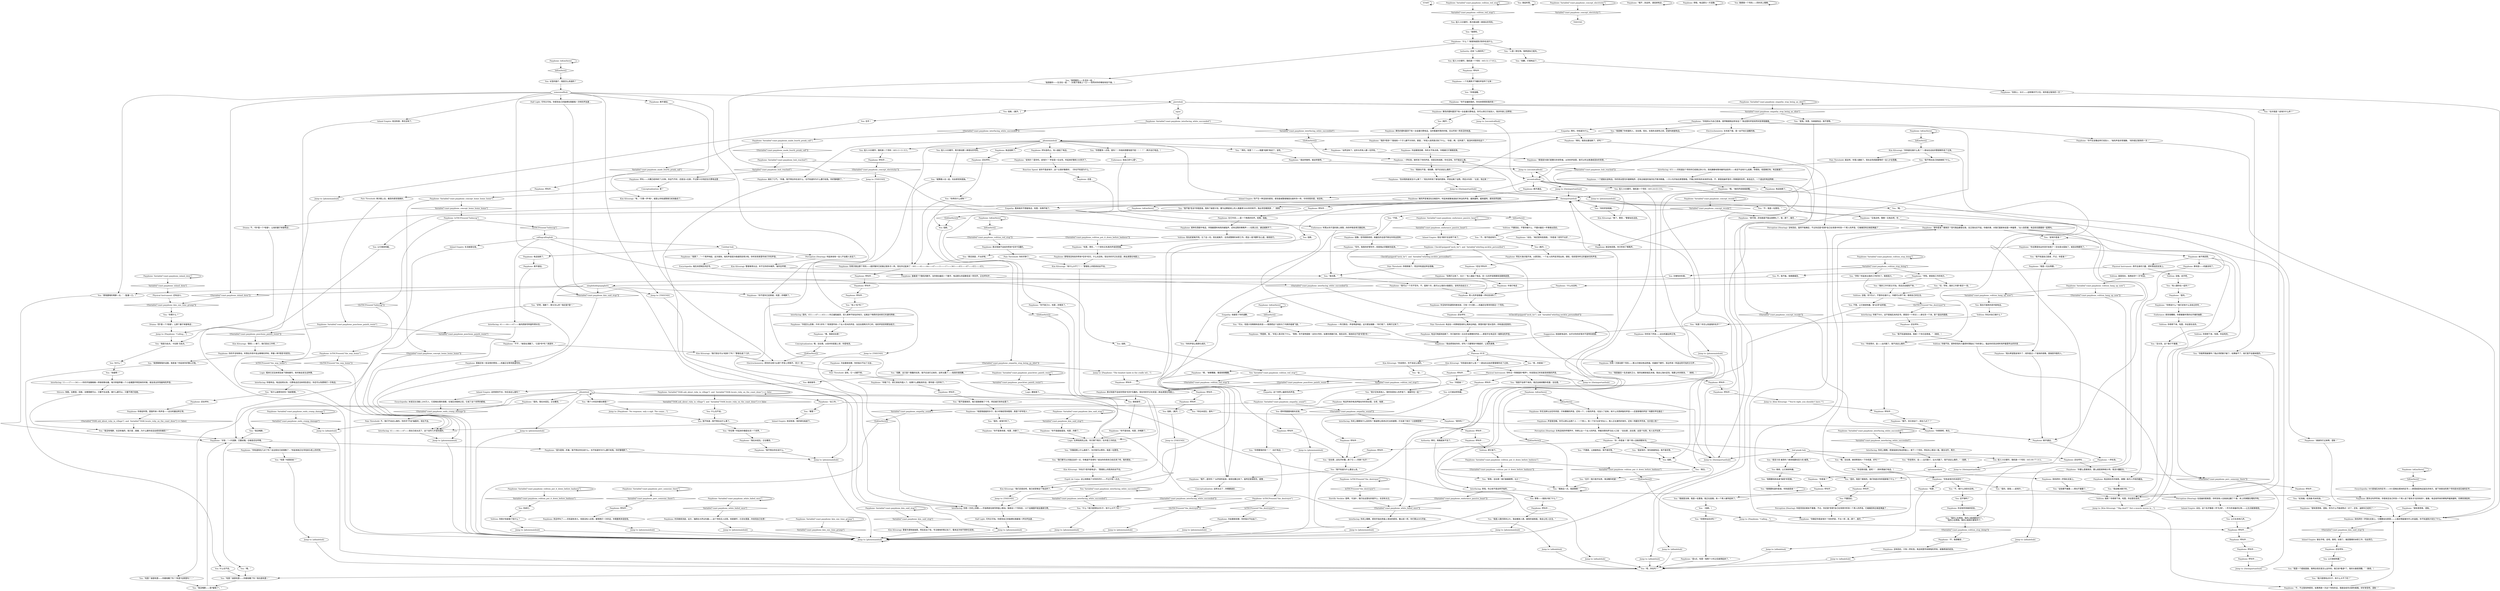 # BOARDWALK / PAYPHONE
# Payphone, for calling folk. Call everyone.
# ==================================================
digraph G {
	  0 [label="START"];
	  1 [label="input"];
	  2 [label="You: “是的，是我——皮埃尔。”"];
	  3 [label="You: “是的，皮埃尔死了。”"];
	  4 [label="Payphone: “那你是谁？推销员？现代商品都是垃圾，反正我也买不起。你做的事，对我们国家来说是一种羞辱…”女人抱怨着，电话线也跟着她一起嚎叫。"];
	  5 [label="Payphone: 她的声音淹没在白噪音中。听起来就像海浪拍打岸边的声音，越来越响，越来越响，直到突然挂断。"];
	  6 [label="Jump to: [phonemainhub]"];
	  7 [label="You: 继续拨号…"];
	  8 [label="Payphone: “你不应该像这样打扰别人…”他的声音非常镇静。“祝你度过愉快的一天！”"];
	  9 [label="You: “纪尧姆。纪尧姆·列米利翁。”"];
	  10 [label="Payphone: “哈里，拜托…”一个悲伤又失真的声音回答着。"];
	  11 [label="Jump to: [phonemainhub]"];
	  12 [label="Kim Kitsuragi: “你在打*恶作剧电话*。”警督脸上的肌肉纹丝不动。"];
	  13 [label="Payphone: “我的*债务*？我他妈一个子儿都不欠你的，那是…”年轻人突然意识到了什么。“你是…啊，无所谓了，我没时间陪你玩这个…”"];
	  14 [label="Inland Empire: 生活就是垃圾。"];
	  15 [label="You: “金…”"];
	  16 [label="Empathy: 他接受了你的道歉。"];
	  17 [label="Empathy: 这个世界上最悲伤的声音。"];
	  18 [label="Payphone: Variable[\"coast.payphone_volition_red_stop\"]"];
	  19 [label="Variable[\"coast.payphone_volition_red_stop\"]", shape=diamond];
	  20 [label="!(Variable[\"coast.payphone_volition_red_stop\"])", shape=diamond];
	  21 [label="Payphone: Variable[\"coast.payphone_kim_said_stop\"]"];
	  22 [label="Variable[\"coast.payphone_kim_said_stop\"]", shape=diamond];
	  23 [label="!(Variable[\"coast.payphone_kim_said_stop\"])", shape=diamond];
	  24 [label="You: “我没喝醉。”"];
	  25 [label="You: “我想聊聊我的话题。我是谁？听起来你好像认识我。”"];
	  26 [label="Volition: 就是现在，我再给你*一次*机会。"];
	  27 [label="Payphone: Variable[\"TASK.ask_about_ruby_in_village\"]  and  Variable[\"TASK.locate_ruby_on_the_coast_done\"] == false"];
	  28 [label="Variable[\"TASK.ask_about_ruby_in_village\"]  and  Variable[\"TASK.locate_ruby_on_the_coast_done\"] == false", shape=diamond];
	  29 [label="!(Variable[\"TASK.ask_about_ruby_in_village\"]  and  Variable[\"TASK.locate_ruby_on_the_coast_done\"] == false)", shape=diamond];
	  30 [label="Payphone: Variable[\"coast.payphone_kim_one_time_grump\"]"];
	  31 [label="Variable[\"coast.payphone_kim_one_time_grump\"]", shape=diamond];
	  32 [label="!(Variable[\"coast.payphone_kim_one_time_grump\"])", shape=diamond];
	  33 [label="Perception (Hearing): 在扭曲的距离里，你听到有人在她身边翻了个身。床上的弹簧在嘎吱作响。"];
	  34 [label="Payphone: “你总算是找出时间打给我了！实在是太孤独了。就连动物都死了。”"];
	  35 [label="Payphone: “他是我姐姐的孙子。他小时候经常来看我…真是个好年轻人…”"];
	  36 [label="Payphone: “那是因为我们是繁衍的领导者。从你的声音里，我可以听出普通或混杂的背景。”"];
	  37 [label="Payphone: “你要么是推销员，要么就是某种统计师。我没兴趣配合。”"];
	  38 [label="Authority: 还来？认真的吗？"];
	  39 [label="You: “我不知道为什么要这么说。”"];
	  40 [label="Payphone: “你是怎么回事，今年5岁吗？”背景里传来一个女人吼叫的声音，当吉拉德再次开口时，他的声音变得更加低沉…"];
	  41 [label="You: 完成它。"];
	  42 [label="Volition: 现在赶紧离开吧。忘了这一切。现在就离开，去完成警察的本职工作。把这一段*埋葬*在心底，继续前行。"];
	  43 [label="Payphone: IsKimHere()"];
	  44 [label="IsKimHere()", shape=diamond];
	  45 [label="!(IsKimHere())", shape=diamond];
	  46 [label="Authority: 拜托，再晚就来不及了。"];
	  47 [label="Payphone: Variable[\"coast.payphone_white_failed_once\"]"];
	  48 [label="Variable[\"coast.payphone_white_failed_once\"]", shape=diamond];
	  49 [label="!(Variable[\"coast.payphone_white_failed_once\"])", shape=diamond];
	  50 [label="Jump to: [phonemainhub]"];
	  51 [label="Interfacing: 你闭上眼睛有什么目的吗？难道想让肌肉记忆全权接管，打去某个地方？又是哪里呢？"];
	  52 [label="Half Light: 可怜又可怕。你感觉自己的脉搏在随着每一声铃声加速…"];
	  53 [label="Payphone: 呼叫中……"];
	  54 [label="Interfacing: 你拨下001。这不是瑞瓦肖的区号。那是另一个终点——身在另一个洲。某个遥远的国度。"];
	  55 [label="Pain Threshold: 该死，它一点都不疼。"];
	  56 [label="Payphone: IsKimHere()"];
	  57 [label="IsKimHere()", shape=diamond];
	  58 [label="!(IsKimHere())", shape=diamond];
	  59 [label="Payphone: 黄色的塑料圆顶下有一台金属付费电话。当你看着听筒的时候，舌尖传来一阵苦涩的味道。"];
	  60 [label="Jump to: [THEEND]"];
	  61 [label="Drama: *您*是一个*惊喜*，让那个妻子来接电话…"];
	  62 [label="Payphone: “写作。我真的好恨写作…但是我必须重新捡起来。”"];
	  63 [label="Payphone: “是你吗？”"];
	  64 [label="Payphone: “是的。我在米诺瓦。正在睡觉。”"];
	  65 [label="You: “我的心在燃烧。我的心脏病要发作了。”\n“我的心在燃烧。我的心脏病又要发作了。”"];
	  66 [label="Jump to: [secondcallhub]"];
	  67 [label="You: 拿起听筒。"];
	  68 [label="Payphone: 你听到了声音——这台机器运转正常。"];
	  69 [label="Payphone: 呼叫中…"];
	  70 [label="Payphone: “你毁了它，把它卖给外国人了。如果什么都能卖的话，那你就一无所有了。”"];
	  71 [label="Payphone: Variable[\"coast.payphone_punchtwo_painth_resist\"]"];
	  72 [label="Variable[\"coast.payphone_punchtwo_painth_resist\"]", shape=diamond];
	  73 [label="!(Variable[\"coast.payphone_punchtwo_painth_resist\"])", shape=diamond];
	  74 [label="You: “离她远一点，我是警察！”"];
	  75 [label="Payphone: 你无法辨认出任何词语，只有模糊的声音。还有一个，小孩的声音，也加入了进来。有什么东西碎裂的声音——还是倒塌的声音？有脚步声在接近！"];
	  76 [label="Kim Kitsuragi: “你到底在搞什么鬼？”一直站在远处的警督朝你走了过来。"];
	  77 [label="You: “你像是惹上什么麻烦了。也许我可以帮你，我是一名警官。”"];
	  78 [label="somesmallhub"];
	  79 [label="Pain Threshold: 你刚刚做了。而且你知道这样会很痛。"];
	  80 [label="Horrific Necktie: 是啊，*兄弟*。我们在这里玩的很开心。也没有太过。"];
	  81 [label="Payphone: 那点钱是不会给你带来*任何*乐趣的。"];
	  82 [label="Volition: 你做不到。某种奇怪的力量把听筒黏在了你的掌心，强迫你的耳朵倾听扬声器里传出的铃音…"];
	  83 [label="Payphone: “你不是失忆症患者，哈里…你喝醉了。”"];
	  84 [label="You: “我没喝醉——我*嗑嗨了*。”"];
	  85 [label="Payphone: “我不明白你在说什么。”"];
	  86 [label="Encyclopedia: 米诺瓦生活着2,200万人，它是格拉德的首都。在瑞瓦肖毁掉之后，它成了这个世界的都城。"];
	  87 [label="Payphone: 呼叫音终止。有人接起了电话。"];
	  88 [label="You: 投入10分硬币，随机拨一个号码：005-24-03-155。"];
	  89 [label="You: “你没穿衣服，是吧？”（用听筒敲打电话。）"];
	  90 [label="Payphone: “你…你是谁？”那个男人没搞清楚状况。"];
	  91 [label="Payphone: 更多尖叫声传来。你很肯定自己听到一个男人说了很多次*去你妈的*。接着，电话线传来的噼啪声越来越响，仿佛惊涛拍岸。"];
	  92 [label="You: 继续拨号…"];
	  93 [label="Jump to: [phonemainhub]"];
	  94 [label="Jump to: [Kim Kitsuragi: \"\"Big deal?!\" Not a muscle moves in...\"]"];
	  95 [label="Jump to: [afinalehub]"];
	  96 [label="Jump to: [afinalehub]"];
	  97 [label="You: （挂断。）"];
	  98 [label="Payphone: 她不再回答。"];
	  99 [label="You: “就算跟人在一起，也会感觉到孤独。”"];
	  100 [label="Payphone: 你再次拨出那个号码——就好像你已经做过很多次一样。现在你记起来了：001——41——44——47——11——17——361——451——67——451——451。"];
	  101 [label="Payphone: “你确定你是皮埃尔？你的声音，不太一样…我…那个…菊花…”"];
	  102 [label="Jump to: [theimportanthub]"];
	  103 [label="You: 挂断。[离开。]"];
	  104 [label="Empathy: 看来她并不想接电话，哈里。别再吓她了。"];
	  105 [label="You: “我是最后一名忠诚的卫士。我将会解放瑞瓦肖城。我会让海水逆流。我要让时间倒流。”（继续。）"];
	  106 [label="Payphone: 在它中间——是一个熟悉的铃声。轻微。扭曲。"];
	  107 [label="Payphone: 呼叫——大概已经持续了2分钟。你运气不好。还是没人在家。不过那10分钱还在付费电话里…"];
	  108 [label="Payphone: 你拿起听筒。里面传来一阵声音——这台机器运转正常。"];
	  109 [label="Payphone: 然后大海分裂开来。从那深处，一个女人的声音浮现出来。很轻，但却是你听过的最亲切的声音。"];
	  110 [label="Jump to: [THEEND]"];
	  111 [label="You: “我没有喝醉，也没有嗑药，我只是…很痛…为什么跟你说话会感觉到痛苦？”"];
	  112 [label="Jump to: [phonemainhub]"];
	  113 [label="simpleholdupspaghetti"];
	  114 [label="Payphone: 电话传来的电流声黏在你的耳朵里。古老，粘腻…"];
	  115 [label="Payphone: 她没有回答。你只听到了嘶嘶声。"];
	  116 [label="Inland Empire: 朵拉。这个名字像是一件*礼物*。一件为你准备的礼物——让生活能够继续。"];
	  117 [label="Payphone: Variable[\"coast.payphone_perc_someone_there\"]"];
	  118 [label="Variable[\"coast.payphone_perc_someone_there\"]", shape=diamond];
	  119 [label="!(Variable[\"coast.payphone_perc_someone_there\"])", shape=diamond];
	  120 [label="You: “不，我是一名警官。”"];
	  121 [label="You: “再见。”"];
	  122 [label="Jump to: [Payphone: \"The headset lands in the cradle wit...\"]"];
	  123 [label="You: 让它就这样响着。"];
	  124 [label="Payphone: 呼叫中……"];
	  125 [label="Kim Kitsuragi: “你说得对，你不该这么做的。”"];
	  126 [label="You: “我们都可以对彼此友好一点，你难道不觉得吗？就当你的债务已经还清了吧，我的朋友。”"];
	  127 [label="Payphone: 电话闪电般地挂断了，你只能听到一点点尼龙摩擦的声音——那是手在电话另一端移动的声音。"];
	  128 [label="Endurance: 听筒从你汗湿的掌心滑落…你的呼吸变得沉重起来。"];
	  129 [label="Payphone: Variable[\"coast.payphone_endurance_passive_heart\"]"];
	  130 [label="Variable[\"coast.payphone_endurance_passive_heart\"]", shape=diamond];
	  131 [label="!(Variable[\"coast.payphone_endurance_passive_heart\"])", shape=diamond];
	  132 [label="You: 住手！"];
	  133 [label="Jump to: [THEEND]"];
	  134 [label="You: “你想要我的钱？！”（击打电话。）"];
	  135 [label="Kim Kitsuragi: 警督离得太远，听不见你的叫喊声。海风在呼啸…"];
	  136 [label="Untitled hub"];
	  137 [label="You: 让它在多响几声。"];
	  138 [label="Payphone: Variable[\"coast.payphone_inland_dora\"]"];
	  139 [label="Variable[\"coast.payphone_inland_dora\"]", shape=diamond];
	  140 [label="!(Variable[\"coast.payphone_inland_dora\"])", shape=diamond];
	  141 [label="You: “好吧，我醉了，那又怎么样？我还是*我*！”"];
	  142 [label="Volition: 你得停下来，哈里。你会死的。"];
	  143 [label="You: “我会解决案子的。”"];
	  144 [label="Jump to: [phonemainhub]"];
	  145 [label="Payphone: “你不是革命家，哈里…你醉了。”"];
	  146 [label="Payphone: “真可惜…恐怕我是不能出席葬礼了。我…那个…菊花…”"];
	  147 [label="You: “人是一种生物。我希望自己是风。”"];
	  148 [label="You: “你的声音让我想化成灰。”"];
	  149 [label="You: “我是一个超级富豪。我明白现实是怎么运作的。我已经*看透*了。我的头脑很清醒。”（继续。）"];
	  150 [label="Payphone: 呼叫中……"];
	  151 [label="Payphone: 耳机砰的一声落在支架上。"];
	  152 [label="You: 挂断。"];
	  153 [label="You: “你是谁？”"];
	  154 [label="Payphone: 呼叫中……"];
	  155 [label="Payphone: “你不是卫士，哈里…你喝多了。”"];
	  156 [label="Payphone: “你不是先知，哈里…你喝醉了。”"];
	  157 [label="Interfacing: 41——44——47——海风把拨号转盘吹得冰凉。"];
	  158 [label="You: 长型的窗户…我是怎么知道的？"];
	  159 [label="Payphone: Variable[\"coast.payphone_kim_said_stop\"]"];
	  160 [label="Variable[\"coast.payphone_kim_said_stop\"]", shape=diamond];
	  161 [label="!(Variable[\"coast.payphone_kim_said_stop\"])", shape=diamond];
	  162 [label="Inland Empire: 谁在乎呢。走吧。跑吧。别想了。做回警察的本职工作，仅此而已。"];
	  163 [label="Kim Kitsuragi: “咳…”只需一声*咳*，就是让你知道警督已经准备走了。"];
	  164 [label="Payphone: IsKimHere()"];
	  165 [label="IsKimHere()", shape=diamond];
	  166 [label="!(IsKimHere())", shape=diamond];
	  167 [label="Payphone: Variable[\"coast.payphone_concept_electricity\"]"];
	  168 [label="Variable[\"coast.payphone_concept_electricity\"]", shape=diamond];
	  169 [label="!(Variable[\"coast.payphone_concept_electricity\"])", shape=diamond];
	  170 [label="Payphone: “我累了…”一个男声响起，这次很快。他的声音因为吸烟而变得沙哑。你听到背景里传来打字的声音。"];
	  171 [label="You: “我也累。”"];
	  172 [label="callingcallinghub"];
	  173 [label="Inland Empire: 他没有家。他的家在船底下。"];
	  174 [label="Payphone: “学院。那是我工作的地方。”"];
	  175 [label="You: 我在打搞笑的恶作剧电话。"];
	  176 [label="Physical Instrument: 用尽全身的力量，把听筒挂回支架上。"];
	  177 [label="You: “这些都不重要——再也不重要了。”"];
	  178 [label="Payphone: Variable[\"coast.payphone_volition_put_it_down_before_badness\"]"];
	  179 [label="Variable[\"coast.payphone_volition_put_it_down_before_badness\"]", shape=diamond];
	  180 [label="!(Variable[\"coast.payphone_volition_put_it_down_before_badness\"])", shape=diamond];
	  181 [label="Jump to: [phonemainhub]"];
	  182 [label="Payphone: 电话线在风中摇晃，就像一条令人作呕的蠕虫。"];
	  183 [label="You: “我不是推销员，我只是随便拨了个号，然后就打到你这里了。”"];
	  184 [label="Payphone: 呼叫中…"];
	  185 [label="Volition: 不要回应。不管你做什么，不要对最后一件事做出回应。"];
	  186 [label="Inland Empire: 你产生一种沮丧的感觉。感觉曷城警督像是在偷听你一样。令你欣慰的是，他没有。"];
	  187 [label="You: “你很温暖。”"];
	  188 [label="Payphone: “喂，我是吉拉德！”"];
	  189 [label="Payphone: “谢谢你打过来啊，混账！”"];
	  190 [label="Payphone: “嗯，”她嘟囔着，像是刚刚睡醒。"];
	  191 [label="You: “你说得对，金——出问题了。出大问题了。我不该这么做的…”（挂断。）"];
	  192 [label="Interfacing: 奇怪。你之前不是这样开始的。"];
	  193 [label="Jump to: [Payphone: \"Calling...\"]"];
	  194 [label="Volition: 你刚才到底做了些什么？"];
	  195 [label="Interfacing: 451——天知道这个号码你已经拨过多少次。耳机静静地等待着传送信号——肯定不会有什么结果，你想到。但是确实有。电话接通了。"];
	  196 [label="Jump to: [theimportanthub]"];
	  197 [label="Payphone: 呼叫中……"];
	  198 [label="Payphone: 一阵沉默后，声音再度响起，这次更加镇静：“你打错了，别再打过来了。”"];
	  199 [label="Payphone: 时间继续流逝。远方，海鸥在大声尖叫着——这个号码无人应答。但是硬币…它还在里面…你发现自己在想："];
	  200 [label="Interfacing: 你再一次闭上双眼——手指再度在拨号转盘上移动。每拨动一个号码后，10个金属圆环就会重新归零。"];
	  201 [label="THEEND"];
	  202 [label="Drama: 不，*你*是一个*惊喜*，让他的妻子来接电话…"];
	  203 [label="You: “我不知道我是谁。我是一个失忆症患者。”（继续。）"];
	  204 [label="Payphone: 还是…"];
	  205 [label="pierrehub"];
	  206 [label="You: “哈里？你怎么知道我的名字？”"];
	  207 [label="Payphone: Variable[\"coast.payphone_volition_stop_doing\"]"];
	  208 [label="Variable[\"coast.payphone_volition_stop_doing\"]", shape=diamond];
	  209 [label="!(Variable[\"coast.payphone_volition_stop_doing\"])", shape=diamond];
	  210 [label="Payphone: “哦不…别这样。请挂掉电话…”"];
	  211 [label="Jump to: [afinalehub]"];
	  212 [label="Payphone: 她叹了口气。“听着，我不明白你在说什么，也不知道你为什么要打给我。你好像喝醉了。”"];
	  213 [label="You: [离开。]"];
	  214 [label="Payphone: “你有皮埃尔的消息吗？”"];
	  215 [label="Payphone: 你没有听到她的回复。"];
	  216 [label="Interfacing: 是的。451——67——451——你正越陷越深，深入某种不知名的地方。远离这个物质的岛屿和它的通讯网络…"];
	  217 [label="Perception (Hearing): 没有回应。虽然不能确定，不过你还是*觉得*自己在背景中听到一个男人的声音。它被痛苦和白噪音掩盖了…"];
	  218 [label="Payphone: 电话挂断了。"];
	  219 [label="You: 投入10分硬币，随机拨一个号码：005-99-77-313。"];
	  220 [label="You: “喂，吉拉德，麻烦帮我叫一下你老婆，好吗？”"];
	  221 [label="You: “吉拉德…这名字好蠢…换了它——你换个名字！”"];
	  222 [label="Payphone: 呼叫中……"];
	  223 [label="Jump to: [theimportanthub]"];
	  224 [label="Payphone: 声音很含糊。你可以辨认出两个人：一个男人，和一个叫*比安*的女人。两人正在激烈的争吵。还有一阵脚步声传来，也许是小孩？"];
	  225 [label="Payphone: 某种东西砸中电话，伴随着塑料响亮的破裂声，还有话筒的嘶嘶声——在那之后，通话就断开了。"];
	  226 [label="Payphone: 呼叫中……"];
	  227 [label="Conceptualization: 家？"];
	  228 [label="Jump to: [phonemainhub]"];
	  229 [label="You: 投入10分硬币，再次拨动那一串很长的号码。"];
	  230 [label="Volition: 没错。你*可以*。不管你在做什么，你都可以停下来，继续自己的生活。"];
	  231 [label="Jump to: [Payphone: \"No response, only a sigh. The conne...\"]"];
	  232 [label="Payphone: “去工作。”"];
	  233 [label="You: “我就是法律。我是一名警探。我正在查案。有一个男人被吊起来了。”"];
	  234 [label="Payphone: 呼叫中…"];
	  235 [label="Payphone: “你想想吧，再见。”"];
	  236 [label="Jump to: [theimportanthub]"];
	  237 [label="You: “我需要找到自身*秘密*的答案。”"];
	  238 [label="Jump to: [Payphone: \"Calling...\"]"];
	  239 [label="2nd prank hub"];
	  240 [label="You: “抱歉，这只是个愚蠢的玩笑，我不应该打过来的，这样太蠢了——我真的很抱歉。”"];
	  241 [label="You: “快接啊！”"];
	  242 [label="Empathy: 拜托，你知道为什么。"];
	  243 [label="You: “我是睡了你老婆的人，吉拉德。现在，在我失去耐性之前，赶紧叫她接电话。”"];
	  244 [label="You: “我是马佐夫。卡拉斯·马佐夫。”"];
	  245 [label="Payphone: 呼叫中……"];
	  246 [label="Payphone: “你是谁？”"];
	  247 [label="You: 让它继续响着！"];
	  248 [label="Payphone: *还在*呼叫中……"];
	  249 [label="Payphone: “喂。”她的声音昏昏欲睡。"];
	  250 [label="Payphone: 呼叫中……"];
	  251 [label="Payphone: 里面还有一些没用的零钱——机器正在等待拨通号码。"];
	  252 [label="Jump to: [phonemainhub]"];
	  253 [label="Pain Threshold: 再次砸上去，痛苦的感觉很美妙。"];
	  254 [label="Payphone: 半夜打电话…"];
	  255 [label="Payphone: “我会把钱给你的，好吗？只要等到今晚就好。让我先做事。”"];
	  256 [label="Payphone: 断开通话。"];
	  257 [label="You: “哈里？谁是哈里——你跟他睡了吗？我也是哈里！”"];
	  258 [label="Payphone: “你知道现在几点了吗？这边现在已经很晚了…”听起来她正在寻找床头柜上的时钟。"];
	  259 [label="You: “呃…你在吗？”"];
	  260 [label="afinalehub"];
	  261 [label="You: “你在哪？听起来你像是在另一个世界。”"];
	  262 [label="Volition: 你得停下来，哈里。你这是在自杀。"];
	  263 [label="Payphone: Variable[\"coast.payphone_endu_cramp_damage\"]"];
	  264 [label="Variable[\"coast.payphone_endu_cramp_damage\"]", shape=diamond];
	  265 [label="!(Variable[\"coast.payphone_endu_cramp_damage\"])", shape=diamond];
	  266 [label="Jump to: [afinalehub]"];
	  267 [label="You: “有人跟你在一起吗？”"];
	  268 [label="Logic: 都结束了。"];
	  269 [label="Payphone: 那笔钱没有给你带来*任何*欢乐。什么也没有。现在你的手正在变蓝…鲜血滴落在地面上。"];
	  270 [label="Electrochemistry: 在毛毯下面，是一丝不挂又温暖的她。"];
	  271 [label="You: “我谁也不是，很抱歉，我不应该这么做的…”"];
	  272 [label="Pain Threshold: 就这样。你落入圈套了。现在这场闹剧要等好一会儿才会落幕。"];
	  273 [label="You: “我只是想找点乐子，有什么大不了的？”"];
	  274 [label="Payphone: “你不是超级富翁，哈里…你醉了。”"];
	  275 [label="Kim Kitsuragi: “我们现在可以*结束*了吗？”警督后退了几步。"];
	  276 [label="Jump to: [theimportanthub]"];
	  277 [label="Payphone: 还在呼叫……"];
	  278 [label="Payphone: “什么也没有。”"];
	  279 [label="You: “学院？听起来比我的工作好多了。我很高兴。”"];
	  280 [label="You: 我不知道…我不明白出什么事了。"];
	  281 [label="Payphone: 没有回应，只有一声叹息。电话线里传来噼啪的声响，就像燃烧的纸张。"];
	  282 [label="Jump to: [afinalehub]"];
	  283 [label="Payphone: “我太希望是皮埃尔了…祝你度过一个愉快的夜晚，爱搞恶作剧的人。”"];
	  284 [label="Payphone: 停顿。电话那头一片寂静。"];
	  285 [label="Payphone: “你不会骗到我的，你也休想得到我的钱！”"];
	  286 [label="Payphone: 一声叹息。"];
	  287 [label="Jump to: [phonemainhub]"];
	  288 [label="phonemainhub"];
	  289 [label="You: 继续，让它继续响着。"];
	  290 [label="Payphone: “不，不过我有种感觉，如果再拨一次这个号码的话，我就会给你点颜色看看。好好享受吧，混账！”"];
	  291 [label="Kim Kitsuragi: “有什么大不了？！”警督脸上的肌肉纹丝不动。"];
	  292 [label="Payphone: IsKimHere()"];
	  293 [label="IsKimHere()", shape=diamond];
	  294 [label="!(IsKimHere())", shape=diamond];
	  295 [label="Payphone: 耳机砰的一声落在支架上。它静静坐在那里——上面还残留着你手心的温度。你不知道刚才发生了什么。"];
	  296 [label="Payphone: 电话挂断了。"];
	  297 [label="You: “有什么能帮你的吗？我是警察。”"];
	  298 [label="Jump to: [phonemainhub]"];
	  299 [label="You: “你在米诺瓦，是吗？”"];
	  300 [label="You: 什么也不说。"];
	  301 [label="Shivers: 快跑。去教堂。回家。去哪里都可以，只要不在这里。做什么都可以，只要不再打给她。"];
	  302 [label="You: 还不够吗？"];
	  303 [label="Payphone: “当然没有了。这年头所有人都一无所有。”"];
	  304 [label="You: 随便拨一个号码——同时闭上眼睛。"];
	  305 [label="You: Variable[\"coast.payphone_interfacing_white_succeeded\"]"];
	  306 [label="Variable[\"coast.payphone_interfacing_white_succeeded\"]", shape=diamond];
	  307 [label="!(Variable[\"coast.payphone_interfacing_white_succeeded\"])", shape=diamond];
	  308 [label="Payphone: Variable[\"coast.payphone_concept_recede\"]"];
	  309 [label="Variable[\"coast.payphone_concept_recede\"]", shape=diamond];
	  310 [label="!(Variable[\"coast.payphone_concept_recede\"])", shape=diamond];
	  311 [label="Payphone: 黄色的塑料圆顶下有一台金属付费电话。你可以用它打给别人，除非你身上没零钱…"];
	  312 [label="Payphone: 电话挂断了。"];
	  313 [label="You: “‘拜托，哈里？！’——我要*挂断*电话了，该死。”"];
	  314 [label="You: 投入10分硬币，随机拨一个号码：005-51-17-912。"];
	  315 [label="Payphone: 一个充满男子气概的声音传了过来："];
	  316 [label="Payphone: 还在呼叫……"];
	  317 [label="You: “抱歉，打错电话了。”"];
	  318 [label="Payphone: “哦不，别又来这个…现在几点了？”"];
	  319 [label="Payphone: 呼叫中……"];
	  320 [label="Payphone: 呼叫中……"];
	  321 [label="You: “等等，吉拉德！我们接着聊啊，伙计！”"];
	  322 [label="optionsarehere"];
	  323 [label="Jump to: [Kim Kitsuragi: \"\"You're right, you shouldn't have.\"\"]"];
	  324 [label="Payphone: 还在呼叫……"];
	  325 [label="Jump to: [phonemainhub]"];
	  326 [label="Jump to: [phonemainhub]"];
	  327 [label="Encyclopedia: 瑞瓦肖控制区的区号。"];
	  328 [label="Perception (Hearing): 听起来他有一会儿不会跟人说话了。"];
	  329 [label="You: “你累什么？”"];
	  330 [label="Payphone: IsKimHere()"];
	  331 [label="IsKimHere()", shape=diamond];
	  332 [label="!(IsKimHere())", shape=diamond];
	  333 [label="Half Light: 可怜又可怕。你感觉自己的脉搏在随着每一次响铃声加速…"];
	  334 [label="You: “哈里？哈里是谁？”"];
	  335 [label="Payphone: “是4点，哈里！我两个小时之后就得起床了。”"];
	  336 [label="Payphone: “不，我想睡觉…”"];
	  337 [label="Jump to: [afinalehub]"];
	  338 [label="Volition: 你在对自己做什么？"];
	  339 [label="Volition: 搞笑？你得停下来。哈里。你这是在自杀。"];
	  340 [label="Payphone: “哈里…”"];
	  341 [label="You: “皮埃尔是谁？”"];
	  342 [label="You: “我不知道自己是谁…不过，你是谁？”"];
	  343 [label="You: “你养的什么宠物？”"];
	  344 [label="Inland Empire: 这样感觉不对。你应该这么做吗？"];
	  345 [label="Interfacing: 11——17——361——你的手指像蜘蛛一样继续移动着，每次转盘带着一个小金属圆环转回来的时候，就会发出铃铛敲响的声音。"];
	  346 [label="Payphone: 呼叫中……"];
	  347 [label="You: “是我，哈里，叫她接电话，我不想等。”"];
	  348 [label="You: 为什么？"];
	  349 [label="Payphone: “很有意思嘛，混账。”"];
	  350 [label="Physical Instrument: 你听见一阵微弱的*嚓声*。你发誓自己听到家具倾倒的声音。"];
	  351 [label="You: “什么？我只是想找点乐子，有什么大不了的？”"];
	  352 [label="Payphone: Variable[\"coast.payphone_interfacing_white_succeeded\"]"];
	  353 [label="Variable[\"coast.payphone_interfacing_white_succeeded\"]", shape=diamond];
	  354 [label="!(Variable[\"coast.payphone_interfacing_white_succeeded\"])", shape=diamond];
	  355 [label="Payphone: 还在呼叫……"];
	  356 [label="Encyclopedia: 005是瑞瓦肖的区号——001是格拉德洲的区号——那里就是电话诞生的地方。接下来拨动的两个号码是米诺瓦城的区号…"];
	  357 [label="Kim Kitsuragi: “警官——够了。我们回去工作吧…”"];
	  358 [label="Payphone: 冷金属很坚硬，你的关节有点疼。你看着它们慢慢变紫。"];
	  359 [label="Suggestion: 他挂断电话时，似乎对你的好意并不是特别感激。"];
	  360 [label="Payphone: “因为是我…听着，我不明白你在说什么，也不知道你为什么要打给我。你好像喝醉了。”"];
	  361 [label="You: “喂。”"];
	  362 [label="You: 什么也不说。"];
	  363 [label="Payphone: “你想说什么？我们还有什么没说过的吗…”"];
	  364 [label="Jump to: [afinalehub]"];
	  365 [label="Payphone: 断线音——机器没钱了。"];
	  366 [label="You: “你能帮我破案吗？我必须把案子破了。如果破不了，他们是不会接纳我的。”"];
	  367 [label="You: “不，我不是皮埃尔。”"];
	  368 [label="You: “有人*在*吗？”"];
	  369 [label="Payphone: 呼叫中…"];
	  370 [label="Jump to: [theimportanthub]"];
	  371 [label="You: “住手！我只是开玩笑，我没睡你老婆！”"];
	  372 [label="Payphone: 一声叹息。她听到了你的声音，但是没有挂断。你也没有。你不能这么做。"];
	  373 [label="Jump to: [phonemainhub]"];
	  374 [label="Interfacing: 41——44——47——现在已经太迟了，这个动作几乎是机械的。"];
	  375 [label="Endurance: 他自己的*心里*。"];
	  376 [label="Payphone: IsTHCPresent(\"the_destroyer\")"];
	  377 [label="IsTHCPresent(\"the_destroyer\")", shape=diamond];
	  378 [label="!(IsTHCPresent(\"the_destroyer\"))", shape=diamond];
	  379 [label="You: 挂断。"];
	  380 [label="Jump to: [phonemainhub]"];
	  381 [label="Electrochemistry: 把你的注意力从那个声音上转移开，至少一秒…"];
	  382 [label="Jump to: [phonemainhub]"];
	  383 [label="Payphone: 还在呼叫……"];
	  384 [label="Logic: 看来它还没来得及吞下那枚硬币。有时候会发生这种事。"];
	  385 [label="Inland Empire: 他没有家。再也没有了。"];
	  386 [label="You: “哈里？谁是哈里——你跟他睡了吗？*哈里*在那里吗？！”"];
	  387 [label="You: “你想参加派对吗？”"];
	  388 [label="Payphone: 你的手没有移动。听筒在你耳中发出嘶嘶的声响，带着一种*邪恶*的悲伤。"];
	  389 [label="Volition: 没错。走开吧。"];
	  390 [label="You: 把听筒重重地砸向支架。"];
	  391 [label="Jump to: [afinalehub]"];
	  392 [label="You: “刚才还有其他人。我听到其他人的声音了。谁跟你在一起？”"];
	  393 [label="Payphone: “朵拉。”她还是有些困惑。“你是谁？信号不太好…”"];
	  394 [label="You: 不要回应。"];
	  395 [label="Payphone: 还在呼叫……"];
	  396 [label="Payphone: 断开通话。"];
	  397 [label="You: “我需要知道你是谁。你到底是谁？！”"];
	  398 [label="Payphone: “拜托。我现在要挂断了，好吗？”"];
	  399 [label="You: 挂断。"];
	  400 [label="Payphone: “你他妈以为自己是谁，居然敢跟我这样说话？”电话里的声音突然间变得很暴躁。"];
	  401 [label="You: 让它继续响着。"];
	  402 [label="Payphone: Variable[\"coast.payphone_empathy_stop_being_an_idiot\"]"];
	  403 [label="Variable[\"coast.payphone_empathy_stop_being_an_idiot\"]", shape=diamond];
	  404 [label="!(Variable[\"coast.payphone_empathy_stop_being_an_idiot\"])", shape=diamond];
	  405 [label="You: “我是人类的革命公仆。我会解放人类，废除阶级制度。我会让死人复活。”"];
	  406 [label="Payphone: 呼叫中……"];
	  407 [label="You: “我想死。”"];
	  408 [label="Payphone: 你再一次拨动那个号码——第26次拨动电话转盘。机器吞下硬币，耳边传来一阵遥远而可怕的沙沙声…"];
	  409 [label="You: “可以，但是计划稍微有些改变——我想把这个送到马丁内斯的褴褛飞旋。”"];
	  410 [label="Kim Kitsuragi: “够了，警官…”警督站在远处。"];
	  411 [label="Payphone: “不不…”她现在清醒了。“又是*你*吗？真是你…”"];
	  412 [label="Payphone: 冷金属很坚硬，你的指关节出了点血…"];
	  413 [label="Conceptualization: 喂，吉拉德。从技术的层面上讲，你是电流。"];
	  414 [label="Payphone: 呼叫中……"];
	  415 [label="Payphone: 呼叫中……"];
	  416 [label="Payphone: 你没有听到通常的断线音，只有一片沉默——机器还在等待你拨动一个号码。"];
	  417 [label="You: “两个小时后你要去哪里？”"];
	  418 [label="Endurance: 感觉很糟糕，你那握着听筒的右手痛的抽筋…"];
	  419 [label="Payphone: 断开通话。"];
	  420 [label="Payphone: “我是一位女男爵。”"];
	  421 [label="You: “那还真是…不太好呢。”"];
	  422 [label="You: “我想跟你——生活在一起…”\n“我想跟你——生活在一起…”（从瓶子里抿上一口——突然间你的喉咙有些干燥。）"];
	  423 [label="Payphone: 呼叫中……"];
	  424 [label="Payphone: “别担心，伙计——这种事并不少见。祝你度过愉快的一天！”"];
	  425 [label="You: “不要紧，让她接电话，我不喜欢等。”"];
	  426 [label="Payphone: 呼叫中……"];
	  427 [label="Kim Kitsuragi: “你到底在搞什么鬼？”一直站在远处的警督朝你走了过来。"];
	  428 [label="You: “你说得对，金——出问题了。我不该这么做的…”"];
	  429 [label="Payphone: 呼叫中……"];
	  430 [label="Interfacing: 你闭上眼睛，把食指放在电话转盘上，拨下一个号码，然后向上移动一格，重复动作，两次…"];
	  431 [label="You: 等等——我刚才做了什么？"];
	  432 [label="Pain Threshold: 电话在一间黑暗宽阔的公寓床边响起，那里的窗户是长型的…你知道这是真的。"];
	  433 [label="Payphone: Variable[\"coast.payphone_made_fourth_prank_call\"]"];
	  434 [label="Variable[\"coast.payphone_made_fourth_prank_call\"]", shape=diamond];
	  435 [label="!(Variable[\"coast.payphone_made_fourth_prank_call\"])", shape=diamond];
	  436 [label="Payphone: Variable[\"coast.payphone_interfacing_white_succeeded\"]"];
	  437 [label="Variable[\"coast.payphone_interfacing_white_succeeded\"]", shape=diamond];
	  438 [label="!(Variable[\"coast.payphone_interfacing_white_succeeded\"])", shape=diamond];
	  439 [label="Payphone: Variable[\"coast.payphone_punchone_painth_resist\"]"];
	  440 [label="Variable[\"coast.payphone_punchone_painth_resist\"]", shape=diamond];
	  441 [label="!(Variable[\"coast.payphone_punchone_painth_resist\"])", shape=diamond];
	  442 [label="You: 挂断。"];
	  443 [label="You: Variable[\"coast.payphone_volition_red_stop\"]"];
	  444 [label="Variable[\"coast.payphone_volition_red_stop\"]", shape=diamond];
	  445 [label="!(Variable[\"coast.payphone_volition_red_stop\"])", shape=diamond];
	  446 [label="Payphone: Variable[\"coast.payphone_empathy_sound\"]"];
	  447 [label="Variable[\"coast.payphone_empathy_sound\"]", shape=diamond];
	  448 [label="!(Variable[\"coast.payphone_empathy_sound\"])", shape=diamond];
	  449 [label="Payphone: “我在米诺瓦。正在睡觉。”"];
	  450 [label="You: 灾难性的伤害。"];
	  451 [label="You: “我的工作可悲又可怕。而且还会碰到尸体。”"];
	  452 [label="Jump to: [phonemainhub]"];
	  453 [label="Jump to: [THEEND]"];
	  454 [label="Jump to: [afinalehub]"];
	  455 [label="Payphone: “皮埃尔？是你吗，皮埃尔？”声音是一位女性，听起来好像有100多岁了。"];
	  456 [label="You: “不，我什么消息也没有。”"];
	  457 [label="You: “是的，我是个推销员。我们到底对你的国家做了什么？”"];
	  458 [label="Payphone: “见鬼去吧，警察！见鬼去吧，你…”"];
	  459 [label="You: “喂。”"];
	  460 [label="You: “不是。”"];
	  461 [label="Perception (Hearing): 你是否回应根本不重要。不过，你还是*觉得*自己在背景中听到一个男人的声音。它被痛苦和白噪音掩盖了…"];
	  462 [label="You: 挂断。[离开。]"];
	  463 [label="You: “是亚力克·崔西吗？麻烦我要找亚力克·崔西。”"];
	  464 [label="Payphone: “什么？”她很快就意识到你在说什么。"];
	  465 [label="You: “你的声音很美。”"];
	  466 [label="You: 不管。让它继续响着。我*必须*这样做。"];
	  467 [label="Payphone: Variable[\"coast.payphone_volition_put_it_down_before_badness\"]"];
	  468 [label="Variable[\"coast.payphone_volition_put_it_down_before_badness\"]", shape=diamond];
	  469 [label="!(Variable[\"coast.payphone_volition_put_it_down_before_badness\"])", shape=diamond];
	  470 [label="Payphone: 接着是7个随机的数字。当你拨动最后一个数字，电话那头的寂静变成一阵铃声。正在呼叫中…"];
	  471 [label="Inland Empire: 现在*真的*应该停下来了。"];
	  472 [label="Payphone: 一个超级长途电话。你的耳朵里充斥着噼啪声，还有白噪音的海洋在不断冲刷着。一只小鸟开始在那里歌唱，不像之前听到的本地呼叫音。不，那是扭曲牢笼中一阵微弱的铃声，来自远方，一个遥远的电话网络……"];
	  473 [label="Payphone: 断开通话。"];
	  474 [label="Payphone: IsTHCPresent(\"the_destroyer\")"];
	  475 [label="IsTHCPresent(\"the_destroyer\")", shape=diamond];
	  476 [label="!(IsTHCPresent(\"the_destroyer\"))", shape=diamond];
	  477 [label="Reaction Speed: 说你不是皮埃尔…这个主意好像更好。（你也不知道为什么。）"];
	  478 [label="Payphone: 呼叫中……"];
	  479 [label="You: 投入10分硬币，随机拨一个号码：005-11-11-313。"];
	  480 [label="Payphone: 呼叫中……"];
	  481 [label="Interfacing: 你很幸运。电话挂得太快，付费电话还没来得及登记。你还可以免费再打一次电话。"];
	  482 [label="Payphone: IsTHCPresent(\"the_way_home\")"];
	  483 [label="IsTHCPresent(\"the_way_home\")", shape=diamond];
	  484 [label="!(IsTHCPresent(\"the_way_home\"))", shape=diamond];
	  485 [label="Payphone: “是的。”"];
	  486 [label="You: “没关系。这个案子不重要。”"];
	  487 [label="Payphone: Variable[\"coast.payphone_concept_home_home_home\"]"];
	  488 [label="Variable[\"coast.payphone_concept_home_home_home\"]", shape=diamond];
	  489 [label="!(Variable[\"coast.payphone_concept_home_home_home\"])", shape=diamond];
	  490 [label="You: 不。我不能。我需要痛苦。"];
	  491 [label="You: “也许我是？皮埃尔什么样？”"];
	  492 [label="Payphone: 而且呼叫了——天知道有多久。但是没有人应答。要想再打一次的话，你需要再多投些钱。"];
	  493 [label="You: 投入10分硬币，再次拨动那一串很长的号码。"];
	  494 [label="Payphone: 寂静。信号断断续续。她最后的话语不断在你耳边回响："];
	  495 [label="Payphone: “请这样做吧。就这样做吧。”"];
	  496 [label="Payphone: IsKimHere()"];
	  497 [label="IsKimHere()", shape=diamond];
	  498 [label="!(IsKimHere())", shape=diamond];
	  499 [label="Payphone: 呼叫中……"];
	  500 [label="Payphone: “很有意思嘛，混账。你为什么不能成熟点！对了，还有，迪斯科已经死了！”"];
	  501 [label="You: “我不能*告诉*你我是谁。我有个秘密计划，要为这颗星球上的人类赢得3000年的和平。我必须含糊其辞…”（继续。）"];
	  502 [label="You: “我是不会停下来的。我还会继续睡你老婆，吉拉德。”"];
	  503 [label="Payphone: IsKimHere()"];
	  504 [label="IsKimHere()", shape=diamond];
	  505 [label="!(IsKimHere())", shape=diamond];
	  506 [label="Kim Kitsuragi: “我们还是走吧，我已经受够这个电话亭了。”"];
	  507 [label="Volition: 把它放下。"];
	  508 [label="theimportanthub"];
	  509 [label="Perception (Hearing): 在电话线的呼啸声中，你辨认出一个女人的声音，带着浓厚的萨马拉人口音：“吉拉德…吉拉德，这是个玩笑。有人在开玩笑…”"];
	  510 [label="Interfacing: 你闭上眼睛，感觉手指在转盘上滑动的感觉。像以前一样，你打算从005开始…"];
	  511 [label="Payphone: CheckEquipped(\"neck_tie\")  and  Variable[\"whirling.necktie_personified\"]"];
	  512 [label="CheckEquipped(\"neck_tie\")  and  Variable[\"whirling.necktie_personified\"]", shape=diamond];
	  513 [label="!(CheckEquipped(\"neck_tie\")  and  Variable[\"whirling.necktie_personified\"])", shape=diamond];
	  514 [label="Logic: 在零钱用完之前，你只剩下两次，也许是三次机会。"];
	  515 [label="Payphone: 那点钱是不会给你带来*任何*乐趣的。现在你的手正在变蓝…鲜血滴落在地面上。"];
	  516 [label="Pain Threshold: 你的手肿了。"];
	  517 [label="Payphone: Variable[\"coast.payphone_hub_reached\"]"];
	  518 [label="Variable[\"coast.payphone_hub_reached\"]", shape=diamond];
	  519 [label="!(Variable[\"coast.payphone_hub_reached\"])", shape=diamond];
	  520 [label="Kim Kitsuragi: 警督冷漠地耸耸肩，然后走远了些，专注做他的笔记去了。看来这次他不想参合进来。"];
	  521 [label="Esprit de Corps: 这让他降低了对你的评价——不过只有一点点。"];
	  522 [label="Jump to: [THEEND]"];
	  523 [label="Physical Instrument: 还有战斗。"];
	  524 [label="You: “那我要喝的再醉一点。”（猛灌一口。）"];
	  525 [label="Payphone: “天啦…”一片寂静，沉重如锡。白噪音还在呼嚎。"];
	  526 [label="You: “切，学院…我的工作更*真实*一些。”"];
	  527 [label="Pain Threshold: 不。我们不会这么做的。你的手*不会*抽筋的，现在不会。"];
	  528 [label="Payphone: Variable[\"coast.payphone_volition_hang_up_now\"]"];
	  529 [label="Variable[\"coast.payphone_volition_hang_up_now\"]", shape=diamond];
	  530 [label="!(Variable[\"coast.payphone_volition_hang_up_now\"])", shape=diamond];
	  531 [label="You: [离开。]"];
	  532 [label="Plaseum HUB"];
	  533 [label="Payphone: 呼叫中…"];
	  534 [label="Payphone: 呼叫中……"];
	  535 [label="Payphone: 呼叫中……"];
	  536 [label="Jump to: [secondcallhub]"];
	  537 [label="secondcallhub"];
	  538 [label="Conceptualization: 这样太过了…你需要退后…"];
	  539 [label="Payphone: “哦不…是你吗？”从声音听起来，她现在醒过来了。虽然还是很悲伤，疲惫…"];
	  540 [label="You: “是皮埃尔，快叫她接电话。我不喜欢等。”"];
	  541 [label="Payphone: “告诉我到底发生什么事了！”现在你听到了害怕的意味。声音远离了话筒，然后大叫到：“比安，快过来！”"];
	  542 [label="You: “我不明白自己到底做错了什么。”"];
	  543 [label="Payphone: “别再打过来了，伙计！”有人接起了电话。另一头的声音稍微有些歇斯底里。"];
	  544 [label="Payphone: 呼叫中……"];
	  545 [label="You: “呃…你是谁？”"];
	  546 [label="Payphone: “特提斯，我…”年轻人意识到了什么。“等等，你不是特提斯！去你大爷的，如果你再敢打来，我告诉你，我他妈也不是*好惹*的！”"];
	  547 [label="Payphone: 冷金属很坚硬，你的指关节出血了。"];
	  548 [label="You: “你想要多一点钱，是吗？！你他妈想要钱是不是！！！？”（再次击打电话。）"];
	  549 [label="Payphone: 呼叫中……"];
	  550 [label="Payphone: 男人的声音随着一声叹息消失了。"];
	  551 [label="Payphone: “我可以一个月不写作。不，是两个月…我可以让我的大脑重生。该死的自由主义…”"];
	  552 [label="Payphone: IsTHCPresent(\"hobocop\")"];
	  553 [label="IsTHCPresent(\"hobocop\")", shape=diamond];
	  554 [label="!(IsTHCPresent(\"hobocop\"))", shape=diamond];
	  555 [label="You: “哪里？”"];
	  0 -> 0
	  1 -> 436
	  2 -> 33
	  3 -> 145
	  4 -> 457
	  4 -> 341
	  4 -> 182
	  4 -> 119
	  5 -> 496
	  6 -> 287
	  7 -> 344
	  8 -> 295
	  9 -> 500
	  10 -> 269
	  11 -> 287
	  12 -> 521
	  13 -> 358
	  14 -> 287
	  15 -> 134
	  16 -> 506
	  17 -> 446
	  18 -> 18
	  18 -> 19
	  19 -> 229
	  20 -> 81
	  21 -> 21
	  21 -> 22
	  22 -> 520
	  23 -> 287
	  24 -> 525
	  25 -> 362
	  26 -> 528
	  27 -> 27
	  27 -> 28
	  28 -> 300
	  29 -> 111
	  30 -> 30
	  30 -> 31
	  31 -> 287
	  32 -> 329
	  33 -> 116
	  34 -> 98
	  34 -> 421
	  34 -> 342
	  35 -> 3
	  36 -> 282
	  37 -> 457
	  37 -> 341
	  37 -> 182
	  37 -> 119
	  38 -> 314
	  39 -> 539
	  40 -> 188
	  41 -> 194
	  42 -> 10
	  43 -> 43
	  43 -> 44
	  44 -> 427
	  45 -> 193
	  46 -> 321
	  47 -> 48
	  47 -> 47
	  48 -> 199
	  49 -> 510
	  50 -> 287
	  51 -> 226
	  52 -> 382
	  53 -> 405
	  54 -> 355
	  55 -> 70
	  56 -> 56
	  56 -> 57
	  57 -> 409
	  58 -> 372
	  59 -> 13
	  60 -> 200
	  61 -> 238
	  62 -> 550
	  63 -> 235
	  64 -> 265
	  65 -> 209
	  66 -> 537
	  67 -> 67
	  68 -> 287
	  69 -> 394
	  70 -> 234
	  71 -> 72
	  71 -> 71
	  72 -> 268
	  73 -> 515
	  74 -> 74
	  75 -> 224
	  76 -> 190
	  76 -> 350
	  77 -> 126
	  78 -> 256
	  78 -> 385
	  78 -> 140
	  78 -> 333
	  78 -> 205
	  78 -> 524
	  78 -> 110
	  78 -> 83
	  78 -> 23
	  79 -> 171
	  80 -> 49
	  81 -> 516
	  82 -> 415
	  83 -> 514
	  84 -> 525
	  85 -> 112
	  86 -> 265
	  87 -> 455
	  88 -> 68
	  89 -> 214
	  90 -> 102
	  90 -> 425
	  90 -> 239
	  90 -> 346
	  90 -> 540
	  91 -> 349
	  92 -> 156
	  93 -> 287
	  94 -> 290
	  95 -> 259
	  96 -> 259
	  97 -> 387
	  98 -> 176
	  98 -> 365
	  98 -> 142
	  98 -> 486
	  99 -> 100
	  100 -> 534
	  101 -> 4
	  102 -> 508
	  103 -> 453
	  104 -> 401
	  105 -> 154
	  106 -> 225
	  107 -> 227
	  108 -> 29
	  109 -> 248
	  110 -> 200
	  111 -> 525
	  112 -> 287
	  113 -> 140
	  113 -> 524
	  113 -> 110
	  113 -> 83
	  113 -> 23
	  114 -> 390
	  115 -> 536
	  116 -> 137
	  117 -> 117
	  117 -> 118
	  118 -> 184
	  119 -> 222
	  120 -> 458
	  121 -> 371
	  122 -> 150
	  123 -> 423
	  124 -> 318
	  125 -> 15
	  126 -> 12
	  127 -> 255
	  128 -> 171
	  129 -> 129
	  129 -> 130
	  130 -> 471
	  131 -> 49
	  132 -> 373
	  133 -> 200
	  134 -> 474
	  135 -> 171
	  136 -> 328
	  136 -> 170
	  136 -> 296
	  137 -> 415
	  138 -> 138
	  138 -> 139
	  139 -> 523
	  140 -> 32
	  141 -> 525
	  142 -> 94
	  143 -> 339
	  144 -> 287
	  145 -> 514
	  146 -> 4
	  147 -> 317
	  148 -> 539
	  149 -> 273
	  150 -> 426
	  151 -> 177
	  152 -> 150
	  153 -> 392
	  154 -> 429
	  155 -> 514
	  156 -> 514
	  157 -> 6
	  158 -> 78
	  159 -> 160
	  159 -> 159
	  160 -> 274
	  161 -> 162
	  162 -> 324
	  163 -> 381
	  164 -> 164
	  164 -> 165
	  165 -> 158
	  166 -> 381
	  167 -> 168
	  167 -> 167
	  168 -> 201
	  169 -> 60
	  170 -> 327
	  171 -> 551
	  172 -> 136
	  172 -> 442
	  172 -> 157
	  172 -> 14
	  173 -> 374
	  174 -> 451
	  174 -> 278
	  174 -> 526
	  175 -> 338
	  176 -> 490
	  176 -> 389
	  177 -> 339
	  178 -> 178
	  178 -> 179
	  179 -> 41
	  180 -> 10
	  181 -> 287
	  182 -> 143
	  183 -> 35
	  184 -> 492
	  185 -> 393
	  185 -> 367
	  186 -> 379
	  187 -> 285
	  188 -> 413
	  189 -> 295
	  190 -> 245
	  191 -> 322
	  192 -> 91
	  192 -> 131
	  192 -> 431
	  193 -> 415
	  194 -> 325
	  195 -> 472
	  196 -> 508
	  197 -> 153
	  198 -> 255
	  199 -> 50
	  200 -> 52
	  202 -> 238
	  203 -> 82
	  204 -> 198
	  205 -> 1
	  205 -> 491
	  205 -> 462
	  205 -> 366
	  206 -> 359
	  207 -> 208
	  207 -> 207
	  208 -> 450
	  208 -> 174
	  208 -> 279
	  209 -> 336
	  210 -> 210
	  211 -> 259
	  212 -> 112
	  213 -> 109
	  214 -> 456
	  214 -> 2
	  214 -> 340
	  215 -> 65
	  216 -> 40
	  217 -> 101
	  218 -> 395
	  219 -> 196
	  220 -> 89
	  221 -> 39
	  222 -> 9
	  223 -> 508
	  224 -> 509
	  225 -> 42
	  226 -> 544
	  227 -> 487
	  228 -> 287
	  229 -> 407
	  230 -> 466
	  230 -> 378
	  231 -> 280
	  232 -> 299
	  232 -> 555
	  233 -> 97
	  234 -> 183
	  235 -> 419
	  236 -> 508
	  237 -> 397
	  238 -> 244
	  239 -> 102
	  239 -> 463
	  239 -> 316
	  239 -> 219
	  239 -> 220
	  240 -> 7
	  241 -> 345
	  242 -> 288
	  242 -> 398
	  243 -> 541
	  244 -> 348
	  245 -> 221
	  246 -> 369
	  247 -> 149
	  248 -> 543
	  249 -> 508
	  250 -> 253
	  251 -> 287
	  252 -> 287
	  253 -> 439
	  254 -> 16
	  255 -> 532
	  256 -> 163
	  257 -> 84
	  258 -> 334
	  259 -> 257
	  260 -> 64
	  260 -> 417
	  260 -> 386
	  260 -> 96
	  260 -> 260
	  260 -> 232
	  260 -> 298
	  260 -> 266
	  260 -> 24
	  261 -> 449
	  262 -> 94
	  263 -> 264
	  263 -> 263
	  264 -> 95
	  265 -> 527
	  266 -> 259
	  267 -> 485
	  268 -> 92
	  269 -> 291
	  270 -> 537
	  271 -> 541
	  272 -> 195
	  273 -> 290
	  274 -> 514
	  275 -> 381
	  276 -> 508
	  277 -> 108
	  278 -> 550
	  279 -> 230
	  280 -> 261
	  281 -> 337
	  282 -> 259
	  283 -> 419
	  284 -> 284
	  285 -> 311
	  286 -> 65
	  287 -> 287
	  288 -> 548
	  288 -> 133
	  288 -> 228
	  288 -> 493
	  288 -> 303
	  288 -> 212
	  288 -> 87
	  288 -> 313
	  288 -> 218
	  288 -> 479
	  289 -> 237
	  290 -> 295
	  291 -> 521
	  292 -> 292
	  292 -> 293
	  293 -> 356
	  294 -> 92
	  295 -> 161
	  296 -> 473
	  297 -> 277
	  298 -> 287
	  299 -> 63
	  300 -> 280
	  301 -> 111
	  302 -> 215
	  303 -> 36
	  304 -> 304
	  305 -> 305
	  305 -> 306
	  306 -> 351
	  307 -> 351
	  308 -> 308
	  308 -> 309
	  309 -> 146
	  309 -> 460
	  310 -> 235
	  311 -> 66
	  311 -> 531
	  312 -> 419
	  313 -> 495
	  314 -> 499
	  315 -> 187
	  316 -> 37
	  317 -> 424
	  318 -> 235
	  319 -> 103
	  320 -> 123
	  321 -> 74
	  322 -> 246
	  322 -> 151
	  323 -> 124
	  324 -> 247
	  325 -> 287
	  326 -> 287
	  327 -> 470
	  328 -> 135
	  329 -> 61
	  330 -> 330
	  330 -> 331
	  331 -> 20
	  332 -> 287
	  333 -> 382
	  334 -> 211
	  335 -> 259
	  336 -> 281
	  337 -> 259
	  338 -> 206
	  339 -> 94
	  340 -> 364
	  341 -> 34
	  342 -> 420
	  343 -> 100
	  344 -> 86
	  345 -> 301
	  346 -> 221
	  347 -> 399
	  348 -> 241
	  349 -> 295
	  350 -> 320
	  350 -> 102
	  350 -> 73
	  350 -> 370
	  350 -> 502
	  351 -> 93
	  352 -> 352
	  352 -> 353
	  353 -> 430
	  354 -> 46
	  355 -> 203
	  356 -> 91
	  357 -> 388
	  358 -> 372
	  359 -> 255
	  360 -> 112
	  361 -> 257
	  362 -> 257
	  363 -> 418
	  364 -> 259
	  365 -> 26
	  366 -> 339
	  367 -> 213
	  368 -> 216
	  369 -> 233
	  370 -> 508
	  371 -> 74
	  372 -> 271
	  373 -> 287
	  374 -> 6
	  375 -> 128
	  376 -> 376
	  376 -> 377
	  377 -> 80
	  378 -> 54
	  379 -> 294
	  380 -> 287
	  381 -> 55
	  382 -> 287
	  383 -> 432
	  384 -> 481
	  385 -> 374
	  386 -> 84
	  387 -> 335
	  388 -> 25
	  389 -> 267
	  390 -> 181
	  391 -> 259
	  392 -> 114
	  393 -> 115
	  394 -> 461
	  395 -> 343
	  396 -> 5
	  397 -> 397
	  398 -> 217
	  399 -> 121
	  400 -> 102
	  400 -> 8
	  400 -> 270
	  400 -> 242
	  400 -> 243
	  401 -> 244
	  402 -> 402
	  402 -> 403
	  403 -> 400
	  403 -> 347
	  404 -> 240
	  404 -> 122
	  405 -> 144
	  406 -> 106
	  407 -> 464
	  408 -> 105
	  409 -> 546
	  410 -> 372
	  411 -> 275
	  412 -> 55
	  413 -> 166
	  414 -> 276
	  415 -> 478
	  416 -> 383
	  417 -> 231
	  418 -> 262
	  419 -> 286
	  420 -> 283
	  421 -> 100
	  422 -> 539
	  423 -> 221
	  424 -> 295
	  425 -> 399
	  426 -> 319
	  427 -> 272
	  427 -> 428
	  427 -> 542
	  428 -> 124
	  429 -> 323
	  430 -> 191
	  431 -> 53
	  432 -> 127
	  433 -> 434
	  433 -> 435
	  434 -> 250
	  435 -> 517
	  436 -> 437
	  436 -> 438
	  437 -> 58
	  438 -> 433
	  439 -> 440
	  439 -> 441
	  440 -> 411
	  441 -> 357
	  442 -> 443
	  443 -> 444
	  443 -> 445
	  444 -> 17
	  445 -> 17
	  446 -> 448
	  446 -> 447
	  447 -> 332
	  448 -> 51
	  449 -> 85
	  450 -> 141
	  451 -> 230
	  452 -> 287
	  453 -> 200
	  454 -> 259
	  455 -> 477
	  456 -> 302
	  457 -> 69
	  458 -> 4
	  459 -> 189
	  460 -> 494
	  461 -> 101
	  462 -> 132
	  463 -> 289
	  464 -> 147
	  464 -> 422
	  464 -> 38
	  465 -> 410
	  466 -> 192
	  467 -> 468
	  467 -> 469
	  468 -> 45
	  469 -> 321
	  470 -> 354
	  471 -> 511
	  472 -> 249
	  473 -> 251
	  474 -> 475
	  474 -> 476
	  475 -> 547
	  476 -> 252
	  477 -> 204
	  478 -> 549
	  479 -> 480
	  480 -> 169
	  481 -> 297
	  482 -> 483
	  482 -> 484
	  483 -> 384
	  484 -> 374
	  485 -> 363
	  486 -> 339
	  487 -> 488
	  487 -> 489
	  488 -> 552
	  489 -> 374
	  490 -> 113
	  491 -> 33
	  492 -> 452
	  493 -> 99
	  494 -> 62
	  495 -> 536
	  496 -> 497
	  496 -> 498
	  497 -> 185
	  498 -> 379
	  499 -> 315
	  500 -> 295
	  501 -> 155
	  502 -> 503
	  503 -> 504
	  503 -> 505
	  504 -> 75
	  505 -> 74
	  506 -> 522
	  507 -> 467
	  508 -> 104
	  508 -> 202
	  508 -> 459
	  508 -> 465
	  508 -> 404
	  508 -> 148
	  508 -> 406
	  508 -> 501
	  508 -> 152
	  508 -> 120
	  509 -> 90
	  510 -> 326
	  511 -> 512
	  511 -> 513
	  512 -> 79
	  513 -> 49
	  514 -> 77
	  515 -> 92
	  516 -> 291
	  517 -> 518
	  517 -> 519
	  518 -> 107
	  519 -> 310
	  520 -> 287
	  521 -> 506
	  522 -> 200
	  523 -> 32
	  524 -> 525
	  525 -> 360
	  525 -> 361
	  525 -> 258
	  526 -> 230
	  527 -> 95
	  528 -> 529
	  528 -> 530
	  529 -> 175
	  530 -> 454
	  531 -> 59
	  532 -> 408
	  532 -> 545
	  532 -> 76
	  532 -> 125
	  533 -> 368
	  534 -> 535
	  535 -> 533
	  536 -> 537
	  537 -> 312
	  537 -> 391
	  537 -> 396
	  537 -> 236
	  537 -> 88
	  537 -> 186
	  538 -> 307
	  539 -> 538
	  540 -> 399
	  541 -> 223
	  542 -> 11
	  543 -> 254
	  544 -> 507
	  545 -> 197
	  546 -> 255
	  547 -> 380
	  548 -> 375
	  549 -> 414
	  550 -> 416
	  551 -> 550
	  552 -> 553
	  552 -> 554
	  553 -> 172
	  554 -> 482
	  555 -> 173
}

